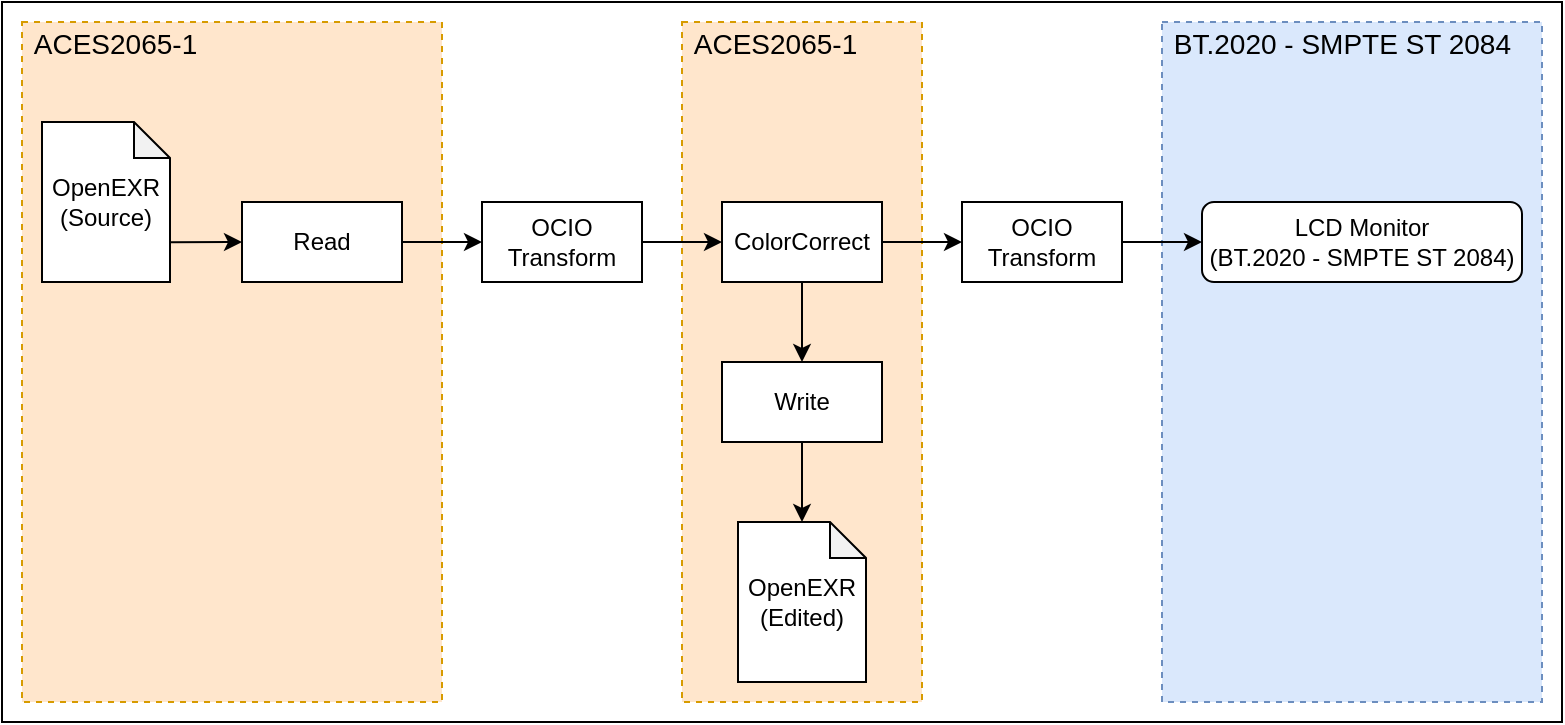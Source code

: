 <mxfile version="24.2.5" type="device" pages="2">
  <diagram id="whBUw9y59ejLNcwYnMEP" name="Page-1">
    <mxGraphModel dx="1248" dy="1470" grid="1" gridSize="10" guides="1" tooltips="1" connect="1" arrows="1" fold="1" page="1" pageScale="1" pageWidth="1100" pageHeight="850" math="0" shadow="0">
      <root>
        <mxCell id="0" />
        <mxCell id="1" parent="0" />
        <mxCell id="cLr_XbdgQs35K9SnWpNF-22" value="" style="rounded=0;whiteSpace=wrap;html=1;fontSize=12;" parent="1" vertex="1">
          <mxGeometry x="80" y="160" width="780" height="360" as="geometry" />
        </mxCell>
        <mxCell id="cLr_XbdgQs35K9SnWpNF-29" value="&lt;div style=&quot;font-size: 14px;&quot;&gt;&lt;span style=&quot;background-color: initial;&quot;&gt;&lt;font style=&quot;font-size: 14px;&quot;&gt;&amp;nbsp;ACES2065-1&lt;/font&gt;&lt;/span&gt;&lt;/div&gt;&lt;div style=&quot;font-size: 14px;&quot;&gt;&lt;span style=&quot;background-color: initial;&quot;&gt;&lt;font style=&quot;font-size: 14px;&quot;&gt;&lt;br&gt;&lt;/font&gt;&lt;/span&gt;&lt;/div&gt;&lt;div style=&quot;font-size: 14px;&quot;&gt;&lt;span style=&quot;background-color: initial;&quot;&gt;&lt;font style=&quot;font-size: 14px;&quot;&gt;&lt;br&gt;&lt;/font&gt;&lt;/span&gt;&lt;/div&gt;&lt;div style=&quot;font-size: 14px;&quot;&gt;&lt;span style=&quot;background-color: initial;&quot;&gt;&lt;font style=&quot;font-size: 14px;&quot;&gt;&lt;br&gt;&lt;/font&gt;&lt;/span&gt;&lt;/div&gt;&lt;div style=&quot;font-size: 14px;&quot;&gt;&lt;span style=&quot;background-color: initial;&quot;&gt;&lt;font style=&quot;font-size: 14px;&quot;&gt;&lt;br&gt;&lt;/font&gt;&lt;/span&gt;&lt;/div&gt;&lt;div style=&quot;font-size: 14px;&quot;&gt;&lt;span style=&quot;background-color: initial;&quot;&gt;&lt;font style=&quot;font-size: 14px;&quot;&gt;&lt;br&gt;&lt;/font&gt;&lt;/span&gt;&lt;/div&gt;&lt;div style=&quot;font-size: 14px;&quot;&gt;&lt;span style=&quot;background-color: initial;&quot;&gt;&lt;font style=&quot;font-size: 14px;&quot;&gt;&lt;br&gt;&lt;/font&gt;&lt;/span&gt;&lt;/div&gt;&lt;div style=&quot;font-size: 14px;&quot;&gt;&lt;span style=&quot;background-color: initial;&quot;&gt;&lt;font style=&quot;font-size: 14px;&quot;&gt;&lt;br&gt;&lt;/font&gt;&lt;/span&gt;&lt;/div&gt;&lt;div style=&quot;font-size: 14px;&quot;&gt;&lt;span style=&quot;background-color: initial;&quot;&gt;&lt;font style=&quot;font-size: 14px;&quot;&gt;&lt;br&gt;&lt;/font&gt;&lt;/span&gt;&lt;/div&gt;&lt;div style=&quot;font-size: 14px;&quot;&gt;&lt;span style=&quot;background-color: initial;&quot;&gt;&lt;font style=&quot;font-size: 14px;&quot;&gt;&lt;br&gt;&lt;/font&gt;&lt;/span&gt;&lt;/div&gt;&lt;div style=&quot;font-size: 14px;&quot;&gt;&lt;span style=&quot;background-color: initial;&quot;&gt;&lt;font style=&quot;font-size: 14px;&quot;&gt;&lt;br&gt;&lt;/font&gt;&lt;/span&gt;&lt;/div&gt;&lt;div style=&quot;font-size: 14px;&quot;&gt;&lt;span style=&quot;background-color: initial;&quot;&gt;&lt;font style=&quot;font-size: 14px;&quot;&gt;&lt;br&gt;&lt;/font&gt;&lt;/span&gt;&lt;/div&gt;&lt;div style=&quot;font-size: 14px;&quot;&gt;&lt;span style=&quot;background-color: initial;&quot;&gt;&lt;font style=&quot;font-size: 14px;&quot;&gt;&lt;br&gt;&lt;/font&gt;&lt;/span&gt;&lt;/div&gt;&lt;div style=&quot;font-size: 14px;&quot;&gt;&lt;span style=&quot;background-color: initial;&quot;&gt;&lt;font style=&quot;font-size: 14px;&quot;&gt;&lt;br&gt;&lt;/font&gt;&lt;/span&gt;&lt;/div&gt;&lt;div style=&quot;font-size: 14px;&quot;&gt;&lt;span style=&quot;background-color: initial;&quot;&gt;&lt;font style=&quot;font-size: 14px;&quot;&gt;&lt;br&gt;&lt;/font&gt;&lt;/span&gt;&lt;/div&gt;&lt;div style=&quot;font-size: 14px;&quot;&gt;&lt;span style=&quot;background-color: initial;&quot;&gt;&lt;font style=&quot;font-size: 14px;&quot;&gt;&lt;br&gt;&lt;/font&gt;&lt;/span&gt;&lt;/div&gt;&lt;div style=&quot;font-size: 14px;&quot;&gt;&lt;span style=&quot;background-color: initial;&quot;&gt;&lt;br&gt;&lt;/span&gt;&lt;/div&gt;&lt;div style=&quot;font-size: 14px;&quot;&gt;&lt;span style=&quot;background-color: initial;&quot;&gt;&lt;br&gt;&lt;/span&gt;&lt;/div&gt;&lt;div style=&quot;font-size: 14px;&quot;&gt;&lt;span style=&quot;background-color: initial;&quot;&gt;&lt;br&gt;&lt;/span&gt;&lt;/div&gt;&lt;div style=&quot;font-size: 14px;&quot;&gt;&lt;span style=&quot;background-color: initial;&quot;&gt;&lt;br&gt;&lt;/span&gt;&lt;/div&gt;" style="rounded=0;whiteSpace=wrap;html=1;fontSize=12;fillColor=#ffe6cc;dashed=1;strokeColor=#d79b00;align=left;" parent="1" vertex="1">
          <mxGeometry x="420" y="170" width="120" height="340" as="geometry" />
        </mxCell>
        <mxCell id="cLr_XbdgQs35K9SnWpNF-25" value="&lt;font style=&quot;font-size: 14px;&quot;&gt;&amp;nbsp;BT.2020 - SMPTE ST 2084&lt;br&gt;&lt;br&gt;&lt;br&gt;&lt;br&gt;&lt;br&gt;&lt;br&gt;&lt;br&gt;&lt;br&gt;&lt;br&gt;&lt;br&gt;&lt;br&gt;&lt;br&gt;&lt;br&gt;&lt;br&gt;&lt;br&gt;&lt;br&gt;&lt;br&gt;&lt;br&gt;&lt;br&gt;&lt;br&gt;&lt;/font&gt;" style="rounded=0;whiteSpace=wrap;html=1;fontSize=12;fillColor=#dae8fc;dashed=1;strokeColor=#6c8ebf;align=left;" parent="1" vertex="1">
          <mxGeometry x="660" y="170" width="190" height="340" as="geometry" />
        </mxCell>
        <mxCell id="cLr_XbdgQs35K9SnWpNF-24" value="&lt;div style=&quot;font-size: 14px;&quot;&gt;&lt;span style=&quot;background-color: initial;&quot;&gt;&lt;font style=&quot;font-size: 14px;&quot;&gt;&amp;nbsp;ACES2065-1&lt;/font&gt;&lt;/span&gt;&lt;/div&gt;&lt;div style=&quot;font-size: 14px;&quot;&gt;&lt;span style=&quot;background-color: initial;&quot;&gt;&lt;font style=&quot;font-size: 14px;&quot;&gt;&lt;br&gt;&lt;/font&gt;&lt;/span&gt;&lt;/div&gt;&lt;div style=&quot;font-size: 14px;&quot;&gt;&lt;span style=&quot;background-color: initial;&quot;&gt;&lt;font style=&quot;font-size: 14px;&quot;&gt;&lt;br&gt;&lt;/font&gt;&lt;/span&gt;&lt;/div&gt;&lt;div style=&quot;font-size: 14px;&quot;&gt;&lt;span style=&quot;background-color: initial;&quot;&gt;&lt;font style=&quot;font-size: 14px;&quot;&gt;&lt;br&gt;&lt;/font&gt;&lt;/span&gt;&lt;/div&gt;&lt;div style=&quot;font-size: 14px;&quot;&gt;&lt;span style=&quot;background-color: initial;&quot;&gt;&lt;font style=&quot;font-size: 14px;&quot;&gt;&lt;br&gt;&lt;/font&gt;&lt;/span&gt;&lt;/div&gt;&lt;div style=&quot;font-size: 14px;&quot;&gt;&lt;span style=&quot;background-color: initial;&quot;&gt;&lt;font style=&quot;font-size: 14px;&quot;&gt;&lt;br&gt;&lt;/font&gt;&lt;/span&gt;&lt;/div&gt;&lt;div style=&quot;font-size: 14px;&quot;&gt;&lt;span style=&quot;background-color: initial;&quot;&gt;&lt;font style=&quot;font-size: 14px;&quot;&gt;&lt;br&gt;&lt;/font&gt;&lt;/span&gt;&lt;/div&gt;&lt;div style=&quot;font-size: 14px;&quot;&gt;&lt;span style=&quot;background-color: initial;&quot;&gt;&lt;font style=&quot;font-size: 14px;&quot;&gt;&lt;br&gt;&lt;/font&gt;&lt;/span&gt;&lt;/div&gt;&lt;div style=&quot;font-size: 14px;&quot;&gt;&lt;span style=&quot;background-color: initial;&quot;&gt;&lt;font style=&quot;font-size: 14px;&quot;&gt;&lt;br&gt;&lt;/font&gt;&lt;/span&gt;&lt;/div&gt;&lt;div style=&quot;font-size: 14px;&quot;&gt;&lt;span style=&quot;background-color: initial;&quot;&gt;&lt;font style=&quot;font-size: 14px;&quot;&gt;&lt;br&gt;&lt;/font&gt;&lt;/span&gt;&lt;/div&gt;&lt;div style=&quot;font-size: 14px;&quot;&gt;&lt;span style=&quot;background-color: initial;&quot;&gt;&lt;font style=&quot;font-size: 14px;&quot;&gt;&lt;br&gt;&lt;/font&gt;&lt;/span&gt;&lt;/div&gt;&lt;div style=&quot;font-size: 14px;&quot;&gt;&lt;span style=&quot;background-color: initial;&quot;&gt;&lt;font style=&quot;font-size: 14px;&quot;&gt;&lt;br&gt;&lt;/font&gt;&lt;/span&gt;&lt;/div&gt;&lt;div style=&quot;font-size: 14px;&quot;&gt;&lt;span style=&quot;background-color: initial;&quot;&gt;&lt;font style=&quot;font-size: 14px;&quot;&gt;&lt;br&gt;&lt;/font&gt;&lt;/span&gt;&lt;/div&gt;&lt;div style=&quot;font-size: 14px;&quot;&gt;&lt;span style=&quot;background-color: initial;&quot;&gt;&lt;font style=&quot;font-size: 14px;&quot;&gt;&lt;br&gt;&lt;/font&gt;&lt;/span&gt;&lt;/div&gt;&lt;div style=&quot;font-size: 14px;&quot;&gt;&lt;span style=&quot;background-color: initial;&quot;&gt;&lt;font style=&quot;font-size: 14px;&quot;&gt;&lt;br&gt;&lt;/font&gt;&lt;/span&gt;&lt;/div&gt;&lt;div style=&quot;font-size: 14px;&quot;&gt;&lt;span style=&quot;background-color: initial;&quot;&gt;&lt;font style=&quot;font-size: 14px;&quot;&gt;&lt;br&gt;&lt;/font&gt;&lt;/span&gt;&lt;/div&gt;&lt;div style=&quot;font-size: 14px;&quot;&gt;&lt;span style=&quot;background-color: initial;&quot;&gt;&lt;br&gt;&lt;/span&gt;&lt;/div&gt;&lt;div style=&quot;font-size: 14px;&quot;&gt;&lt;span style=&quot;background-color: initial;&quot;&gt;&lt;br&gt;&lt;/span&gt;&lt;/div&gt;&lt;div style=&quot;font-size: 14px;&quot;&gt;&lt;span style=&quot;background-color: initial;&quot;&gt;&lt;br&gt;&lt;/span&gt;&lt;/div&gt;&lt;div style=&quot;font-size: 14px;&quot;&gt;&lt;span style=&quot;background-color: initial;&quot;&gt;&lt;br&gt;&lt;/span&gt;&lt;/div&gt;" style="rounded=0;whiteSpace=wrap;html=1;fontSize=12;fillColor=#ffe6cc;dashed=1;strokeColor=#d79b00;align=left;" parent="1" vertex="1">
          <mxGeometry x="90" y="170" width="210" height="340" as="geometry" />
        </mxCell>
        <mxCell id="cLr_XbdgQs35K9SnWpNF-1" value="Read" style="rounded=0;whiteSpace=wrap;html=1;" parent="1" vertex="1">
          <mxGeometry x="200" y="260" width="80" height="40" as="geometry" />
        </mxCell>
        <mxCell id="cLr_XbdgQs35K9SnWpNF-2" value="ColorCorrect" style="rounded=0;whiteSpace=wrap;html=1;" parent="1" vertex="1">
          <mxGeometry x="440" y="260" width="80" height="40" as="geometry" />
        </mxCell>
        <mxCell id="cLr_XbdgQs35K9SnWpNF-3" value="OCIO&lt;br&gt;Transform" style="rounded=0;whiteSpace=wrap;html=1;" parent="1" vertex="1">
          <mxGeometry x="560" y="260" width="80" height="40" as="geometry" />
        </mxCell>
        <mxCell id="cLr_XbdgQs35K9SnWpNF-4" value="OpenEXR&lt;br&gt;(Source)" style="shape=note;whiteSpace=wrap;html=1;backgroundOutline=1;darkOpacity=0.05;size=18;" parent="1" vertex="1">
          <mxGeometry x="100" y="220" width="64" height="80" as="geometry" />
        </mxCell>
        <mxCell id="cLr_XbdgQs35K9SnWpNF-5" value="LCD Monitor&lt;font style=&quot;font-size: 12px;&quot;&gt;&lt;br&gt;&lt;/font&gt;(BT.2020 - SMPTE ST 2084)" style="rounded=1;whiteSpace=wrap;html=1;" parent="1" vertex="1">
          <mxGeometry x="680" y="260" width="160" height="40" as="geometry" />
        </mxCell>
        <mxCell id="cLr_XbdgQs35K9SnWpNF-6" value="" style="endArrow=classic;html=1;rounded=0;fontSize=12;entryX=0;entryY=0.5;entryDx=0;entryDy=0;exitX=0.995;exitY=0.752;exitDx=0;exitDy=0;exitPerimeter=0;" parent="1" source="cLr_XbdgQs35K9SnWpNF-4" target="cLr_XbdgQs35K9SnWpNF-1" edge="1">
          <mxGeometry width="50" height="50" relative="1" as="geometry">
            <mxPoint x="164" y="300" as="sourcePoint" />
            <mxPoint x="410" y="370" as="targetPoint" />
          </mxGeometry>
        </mxCell>
        <mxCell id="cLr_XbdgQs35K9SnWpNF-9" value="" style="endArrow=classic;html=1;rounded=0;fontSize=12;" parent="1" edge="1">
          <mxGeometry width="50" height="50" relative="1" as="geometry">
            <mxPoint x="280" y="280" as="sourcePoint" />
            <mxPoint x="320" y="280" as="targetPoint" />
          </mxGeometry>
        </mxCell>
        <mxCell id="cLr_XbdgQs35K9SnWpNF-12" value="" style="endArrow=classic;html=1;rounded=0;fontSize=12;exitX=1;exitY=0.5;exitDx=0;exitDy=0;entryX=0;entryY=0.5;entryDx=0;entryDy=0;" parent="1" source="cLr_XbdgQs35K9SnWpNF-2" target="cLr_XbdgQs35K9SnWpNF-3" edge="1">
          <mxGeometry width="50" height="50" relative="1" as="geometry">
            <mxPoint x="550" y="250" as="sourcePoint" />
            <mxPoint x="600" y="200" as="targetPoint" />
          </mxGeometry>
        </mxCell>
        <mxCell id="cLr_XbdgQs35K9SnWpNF-13" value="" style="endArrow=classic;html=1;rounded=0;fontSize=12;exitX=1;exitY=0.5;exitDx=0;exitDy=0;entryX=0;entryY=0.5;entryDx=0;entryDy=0;" parent="1" source="cLr_XbdgQs35K9SnWpNF-3" target="cLr_XbdgQs35K9SnWpNF-5" edge="1">
          <mxGeometry width="50" height="50" relative="1" as="geometry">
            <mxPoint x="660" y="260" as="sourcePoint" />
            <mxPoint x="710" y="210" as="targetPoint" />
          </mxGeometry>
        </mxCell>
        <mxCell id="cLr_XbdgQs35K9SnWpNF-14" value="Write" style="rounded=0;whiteSpace=wrap;html=1;" parent="1" vertex="1">
          <mxGeometry x="440" y="340" width="80" height="40" as="geometry" />
        </mxCell>
        <mxCell id="cLr_XbdgQs35K9SnWpNF-15" value="OpenEXR&lt;br&gt;(Edited)" style="shape=note;whiteSpace=wrap;html=1;backgroundOutline=1;darkOpacity=0.05;size=18;" parent="1" vertex="1">
          <mxGeometry x="448" y="420" width="64" height="80" as="geometry" />
        </mxCell>
        <mxCell id="cLr_XbdgQs35K9SnWpNF-19" value="" style="endArrow=classic;html=1;rounded=0;fontSize=12;entryX=0.5;entryY=0;entryDx=0;entryDy=0;entryPerimeter=0;exitX=0.5;exitY=1;exitDx=0;exitDy=0;" parent="1" source="cLr_XbdgQs35K9SnWpNF-14" target="cLr_XbdgQs35K9SnWpNF-15" edge="1">
          <mxGeometry width="50" height="50" relative="1" as="geometry">
            <mxPoint x="644" y="361" as="sourcePoint" />
            <mxPoint x="460" y="350" as="targetPoint" />
          </mxGeometry>
        </mxCell>
        <mxCell id="cLr_XbdgQs35K9SnWpNF-23" value="" style="endArrow=classic;html=1;rounded=0;fontSize=12;exitX=0.5;exitY=1;exitDx=0;exitDy=0;entryX=0.5;entryY=0;entryDx=0;entryDy=0;" parent="1" source="cLr_XbdgQs35K9SnWpNF-2" target="cLr_XbdgQs35K9SnWpNF-14" edge="1">
          <mxGeometry width="50" height="50" relative="1" as="geometry">
            <mxPoint x="430" y="150" as="sourcePoint" />
            <mxPoint x="480" y="100" as="targetPoint" />
          </mxGeometry>
        </mxCell>
        <mxCell id="cLr_XbdgQs35K9SnWpNF-27" value="OCIO&lt;br&gt;Transform" style="rounded=0;whiteSpace=wrap;html=1;" parent="1" vertex="1">
          <mxGeometry x="320" y="260" width="80" height="40" as="geometry" />
        </mxCell>
        <mxCell id="cLr_XbdgQs35K9SnWpNF-28" value="" style="endArrow=classic;html=1;rounded=0;fontSize=14;exitX=1;exitY=0.5;exitDx=0;exitDy=0;entryX=0;entryY=0.5;entryDx=0;entryDy=0;" parent="1" source="cLr_XbdgQs35K9SnWpNF-27" target="cLr_XbdgQs35K9SnWpNF-2" edge="1">
          <mxGeometry width="50" height="50" relative="1" as="geometry">
            <mxPoint x="410" y="240" as="sourcePoint" />
            <mxPoint x="460" y="190" as="targetPoint" />
          </mxGeometry>
        </mxCell>
      </root>
    </mxGraphModel>
  </diagram>
  <diagram name="ConnectionDiagram" id="VJ32Ytt8WAY_FeU5ZcvN">
    <mxGraphModel dx="1248" dy="1470" grid="1" gridSize="10" guides="1" tooltips="1" connect="1" arrows="1" fold="1" page="1" pageScale="1" pageWidth="1100" pageHeight="850" math="0" shadow="0">
      <root>
        <mxCell id="3HGsCcztkfqZ8WQmEPc8-0" />
        <mxCell id="3HGsCcztkfqZ8WQmEPc8-1" parent="3HGsCcztkfqZ8WQmEPc8-0" />
        <mxCell id="acqwrirkuTZHSX3xNSDC-0" value="" style="rounded=0;whiteSpace=wrap;html=1;fontSize=12;" vertex="1" parent="3HGsCcztkfqZ8WQmEPc8-1">
          <mxGeometry x="40" y="45" width="880" height="315" as="geometry" />
        </mxCell>
        <mxCell id="3HGsCcztkfqZ8WQmEPc8-2" value="" style="rounded=0;whiteSpace=wrap;html=1;fillColor=none;" parent="3HGsCcztkfqZ8WQmEPc8-1" vertex="1">
          <mxGeometry x="50" y="80" width="220" height="270" as="geometry" />
        </mxCell>
        <mxCell id="3HGsCcztkfqZ8WQmEPc8-3" value="" style="rounded=0;whiteSpace=wrap;html=1;container=0;" parent="3HGsCcztkfqZ8WQmEPc8-1" vertex="1">
          <mxGeometry x="70" y="120" width="170" height="140" as="geometry" />
        </mxCell>
        <mxCell id="3HGsCcztkfqZ8WQmEPc8-6" value="" style="rounded=0;whiteSpace=wrap;html=1;" parent="3HGsCcztkfqZ8WQmEPc8-1" vertex="1">
          <mxGeometry x="690" y="120" width="210" height="130" as="geometry" />
        </mxCell>
        <mxCell id="3HGsCcztkfqZ8WQmEPc8-7" value="G3223Q (LCD Monitor)" style="text;html=1;align=left;verticalAlign=middle;whiteSpace=wrap;rounded=0;fontStyle=1;fontSize=20;" parent="3HGsCcztkfqZ8WQmEPc8-1" vertex="1">
          <mxGeometry x="690" y="90" width="220" height="30" as="geometry" />
        </mxCell>
        <mxCell id="3HGsCcztkfqZ8WQmEPc8-8" value="" style="group;fontSize=18;" parent="3HGsCcztkfqZ8WQmEPc8-1" vertex="1" connectable="0">
          <mxGeometry x="680" y="210" width="190" height="30" as="geometry" />
        </mxCell>
        <mxCell id="3HGsCcztkfqZ8WQmEPc8-9" value="" style="ellipse;whiteSpace=wrap;html=1;fontSize=18;" parent="3HGsCcztkfqZ8WQmEPc8-8" vertex="1">
          <mxGeometry y="5" width="20" height="20" as="geometry" />
        </mxCell>
        <mxCell id="3HGsCcztkfqZ8WQmEPc8-10" value="DP" style="text;html=1;align=left;verticalAlign=middle;whiteSpace=wrap;rounded=0;fontSize=18;" parent="3HGsCcztkfqZ8WQmEPc8-8" vertex="1">
          <mxGeometry x="30" width="160" height="30" as="geometry" />
        </mxCell>
        <mxCell id="3HGsCcztkfqZ8WQmEPc8-11" value="" style="group;fontSize=18;" parent="3HGsCcztkfqZ8WQmEPc8-1" vertex="1" connectable="0">
          <mxGeometry x="680" y="170" width="190" height="30" as="geometry" />
        </mxCell>
        <mxCell id="3HGsCcztkfqZ8WQmEPc8-12" value="" style="ellipse;whiteSpace=wrap;html=1;fontSize=18;" parent="3HGsCcztkfqZ8WQmEPc8-11" vertex="1">
          <mxGeometry y="5" width="20" height="20" as="geometry" />
        </mxCell>
        <mxCell id="3HGsCcztkfqZ8WQmEPc8-13" value="HDMI 2" style="text;html=1;align=left;verticalAlign=middle;whiteSpace=wrap;rounded=0;fontSize=18;" parent="3HGsCcztkfqZ8WQmEPc8-11" vertex="1">
          <mxGeometry x="30" width="160" height="30" as="geometry" />
        </mxCell>
        <mxCell id="3HGsCcztkfqZ8WQmEPc8-14" value="" style="group;fontSize=18;" parent="3HGsCcztkfqZ8WQmEPc8-1" vertex="1" connectable="0">
          <mxGeometry x="680" y="130" width="190" height="30" as="geometry" />
        </mxCell>
        <mxCell id="3HGsCcztkfqZ8WQmEPc8-15" value="" style="ellipse;whiteSpace=wrap;html=1;fontSize=18;" parent="3HGsCcztkfqZ8WQmEPc8-14" vertex="1">
          <mxGeometry y="5" width="20" height="20" as="geometry" />
        </mxCell>
        <mxCell id="3HGsCcztkfqZ8WQmEPc8-16" value="HDMI 1" style="text;html=1;align=left;verticalAlign=middle;whiteSpace=wrap;rounded=0;fontSize=18;" parent="3HGsCcztkfqZ8WQmEPc8-14" vertex="1">
          <mxGeometry x="30" width="160" height="30" as="geometry" />
        </mxCell>
        <mxCell id="3HGsCcztkfqZ8WQmEPc8-28" value="Main PC (Windows 11)" style="text;html=1;align=left;verticalAlign=middle;whiteSpace=wrap;rounded=0;fontStyle=1;fontSize=20;" parent="3HGsCcztkfqZ8WQmEPc8-1" vertex="1">
          <mxGeometry x="50" y="50" width="220" height="30" as="geometry" />
        </mxCell>
        <mxCell id="3HGsCcztkfqZ8WQmEPc8-29" value="RTX 3070" style="text;html=1;align=left;verticalAlign=middle;whiteSpace=wrap;rounded=0;fontStyle=1;fontSize=20;" parent="3HGsCcztkfqZ8WQmEPc8-1" vertex="1">
          <mxGeometry x="70" y="90" width="160" height="30" as="geometry" />
        </mxCell>
        <mxCell id="3HGsCcztkfqZ8WQmEPc8-30" value="" style="group" parent="3HGsCcztkfqZ8WQmEPc8-1" vertex="1" connectable="0">
          <mxGeometry x="120" y="222" width="130" height="30" as="geometry" />
        </mxCell>
        <mxCell id="3HGsCcztkfqZ8WQmEPc8-31" value="" style="ellipse;whiteSpace=wrap;html=1;fontSize=18;" parent="3HGsCcztkfqZ8WQmEPc8-30" vertex="1">
          <mxGeometry x="110" y="5" width="20" height="20" as="geometry" />
        </mxCell>
        <mxCell id="3HGsCcztkfqZ8WQmEPc8-32" value="DP 3" style="text;html=1;align=right;verticalAlign=middle;whiteSpace=wrap;rounded=0;fontSize=18;" parent="3HGsCcztkfqZ8WQmEPc8-30" vertex="1">
          <mxGeometry width="100" height="30" as="geometry" />
        </mxCell>
        <mxCell id="3HGsCcztkfqZ8WQmEPc8-36" value="" style="group" parent="3HGsCcztkfqZ8WQmEPc8-1" vertex="1" connectable="0">
          <mxGeometry x="120" y="192" width="130" height="30" as="geometry" />
        </mxCell>
        <mxCell id="3HGsCcztkfqZ8WQmEPc8-37" value="" style="ellipse;whiteSpace=wrap;html=1;fontSize=18;" parent="3HGsCcztkfqZ8WQmEPc8-36" vertex="1">
          <mxGeometry x="110" y="5" width="20" height="20" as="geometry" />
        </mxCell>
        <mxCell id="3HGsCcztkfqZ8WQmEPc8-38" value="DP 2" style="text;html=1;align=right;verticalAlign=middle;whiteSpace=wrap;rounded=0;fontSize=18;" parent="3HGsCcztkfqZ8WQmEPc8-36" vertex="1">
          <mxGeometry width="100" height="30" as="geometry" />
        </mxCell>
        <mxCell id="3HGsCcztkfqZ8WQmEPc8-39" value="" style="group" parent="3HGsCcztkfqZ8WQmEPc8-1" vertex="1" connectable="0">
          <mxGeometry x="120" y="160" width="130" height="30" as="geometry" />
        </mxCell>
        <mxCell id="3HGsCcztkfqZ8WQmEPc8-40" value="" style="ellipse;whiteSpace=wrap;html=1;fontSize=18;" parent="3HGsCcztkfqZ8WQmEPc8-39" vertex="1">
          <mxGeometry x="110" y="5" width="20" height="20" as="geometry" />
        </mxCell>
        <mxCell id="3HGsCcztkfqZ8WQmEPc8-41" value="DP 1" style="text;html=1;align=right;verticalAlign=middle;whiteSpace=wrap;rounded=0;fontSize=18;" parent="3HGsCcztkfqZ8WQmEPc8-39" vertex="1">
          <mxGeometry width="100" height="30" as="geometry" />
        </mxCell>
        <mxCell id="3HGsCcztkfqZ8WQmEPc8-35" value="HDMI 1" style="text;html=1;align=right;verticalAlign=middle;whiteSpace=wrap;rounded=0;fontSize=18;" parent="3HGsCcztkfqZ8WQmEPc8-1" vertex="1">
          <mxGeometry x="120" y="130" width="100" height="30" as="geometry" />
        </mxCell>
        <mxCell id="fObWNg__eZWwmuj1Wj-7-13" style="edgeStyle=orthogonalEdgeStyle;rounded=0;orthogonalLoop=1;jettySize=auto;html=1;exitX=1;exitY=0.5;exitDx=0;exitDy=0;entryX=0;entryY=0.5;entryDx=0;entryDy=0;" edge="1" parent="3HGsCcztkfqZ8WQmEPc8-1" source="3HGsCcztkfqZ8WQmEPc8-34" target="fObWNg__eZWwmuj1Wj-7-9">
          <mxGeometry relative="1" as="geometry" />
        </mxCell>
        <mxCell id="3HGsCcztkfqZ8WQmEPc8-34" value="" style="ellipse;whiteSpace=wrap;html=1;fontSize=18;" parent="3HGsCcztkfqZ8WQmEPc8-1" vertex="1">
          <mxGeometry x="230" y="135" width="20" height="20" as="geometry" />
        </mxCell>
        <mxCell id="fObWNg__eZWwmuj1Wj-7-0" value="" style="rounded=0;whiteSpace=wrap;html=1;" vertex="1" parent="3HGsCcztkfqZ8WQmEPc8-1">
          <mxGeometry x="360" y="120" width="220" height="130" as="geometry" />
        </mxCell>
        <mxCell id="fObWNg__eZWwmuj1Wj-7-1" value="GC553G2 (Capture Device)" style="text;html=1;align=left;verticalAlign=middle;whiteSpace=wrap;rounded=0;fontStyle=1;fontSize=20;" vertex="1" parent="3HGsCcztkfqZ8WQmEPc8-1">
          <mxGeometry x="360" y="90" width="280" height="30" as="geometry" />
        </mxCell>
        <mxCell id="fObWNg__eZWwmuj1Wj-7-9" value="" style="ellipse;whiteSpace=wrap;html=1;fontSize=18;" vertex="1" parent="3HGsCcztkfqZ8WQmEPc8-1">
          <mxGeometry x="350" y="135" width="20" height="20" as="geometry" />
        </mxCell>
        <mxCell id="fObWNg__eZWwmuj1Wj-7-10" value="HDMI IN" style="text;html=1;align=left;verticalAlign=middle;whiteSpace=wrap;rounded=0;fontSize=18;" vertex="1" parent="3HGsCcztkfqZ8WQmEPc8-1">
          <mxGeometry x="375" y="130" width="85" height="30" as="geometry" />
        </mxCell>
        <mxCell id="fObWNg__eZWwmuj1Wj-7-11" value="HDMI OUT" style="text;html=1;align=left;verticalAlign=middle;whiteSpace=wrap;rounded=0;fontSize=18;" vertex="1" parent="3HGsCcztkfqZ8WQmEPc8-1">
          <mxGeometry x="470" y="130" width="100" height="30" as="geometry" />
        </mxCell>
        <mxCell id="fObWNg__eZWwmuj1Wj-7-14" style="edgeStyle=orthogonalEdgeStyle;rounded=0;orthogonalLoop=1;jettySize=auto;html=1;exitX=1;exitY=0.5;exitDx=0;exitDy=0;entryX=0;entryY=0.5;entryDx=0;entryDy=0;" edge="1" parent="3HGsCcztkfqZ8WQmEPc8-1" source="fObWNg__eZWwmuj1Wj-7-12" target="3HGsCcztkfqZ8WQmEPc8-15">
          <mxGeometry relative="1" as="geometry" />
        </mxCell>
        <mxCell id="fObWNg__eZWwmuj1Wj-7-12" value="" style="ellipse;whiteSpace=wrap;html=1;fontSize=18;" vertex="1" parent="3HGsCcztkfqZ8WQmEPc8-1">
          <mxGeometry x="570" y="135" width="20" height="20" as="geometry" />
        </mxCell>
        <mxCell id="fObWNg__eZWwmuj1Wj-7-15" value="" style="rounded=0;whiteSpace=wrap;html=1;" vertex="1" parent="3HGsCcztkfqZ8WQmEPc8-1">
          <mxGeometry x="260" y="280" width="20" height="40" as="geometry" />
        </mxCell>
        <mxCell id="fObWNg__eZWwmuj1Wj-7-16" style="edgeStyle=orthogonalEdgeStyle;rounded=0;orthogonalLoop=1;jettySize=auto;html=1;exitX=0.5;exitY=1;exitDx=0;exitDy=0;" edge="1" parent="3HGsCcztkfqZ8WQmEPc8-1" source="fObWNg__eZWwmuj1Wj-7-15" target="fObWNg__eZWwmuj1Wj-7-15">
          <mxGeometry relative="1" as="geometry" />
        </mxCell>
        <mxCell id="fObWNg__eZWwmuj1Wj-7-17" value="USB 3.2" style="text;html=1;align=left;verticalAlign=middle;whiteSpace=wrap;rounded=0;fontSize=18;" vertex="1" parent="3HGsCcztkfqZ8WQmEPc8-1">
          <mxGeometry x="180" y="285" width="80" height="30" as="geometry" />
        </mxCell>
        <mxCell id="fObWNg__eZWwmuj1Wj-7-21" style="edgeStyle=orthogonalEdgeStyle;rounded=0;orthogonalLoop=1;jettySize=auto;html=1;exitX=1;exitY=0.5;exitDx=0;exitDy=0;entryX=1;entryY=0.5;entryDx=0;entryDy=0;" edge="1" parent="3HGsCcztkfqZ8WQmEPc8-1" source="fObWNg__eZWwmuj1Wj-7-18" target="fObWNg__eZWwmuj1Wj-7-15">
          <mxGeometry relative="1" as="geometry" />
        </mxCell>
        <mxCell id="fObWNg__eZWwmuj1Wj-7-18" value="" style="rounded=0;whiteSpace=wrap;html=1;" vertex="1" parent="3HGsCcztkfqZ8WQmEPc8-1">
          <mxGeometry x="570" y="190" width="20" height="40" as="geometry" />
        </mxCell>
        <mxCell id="fObWNg__eZWwmuj1Wj-7-19" value="USB 3.2" style="text;html=1;align=left;verticalAlign=middle;whiteSpace=wrap;rounded=0;fontSize=18;" vertex="1" parent="3HGsCcztkfqZ8WQmEPc8-1">
          <mxGeometry x="490" y="195" width="80" height="30" as="geometry" />
        </mxCell>
      </root>
    </mxGraphModel>
  </diagram>
</mxfile>
